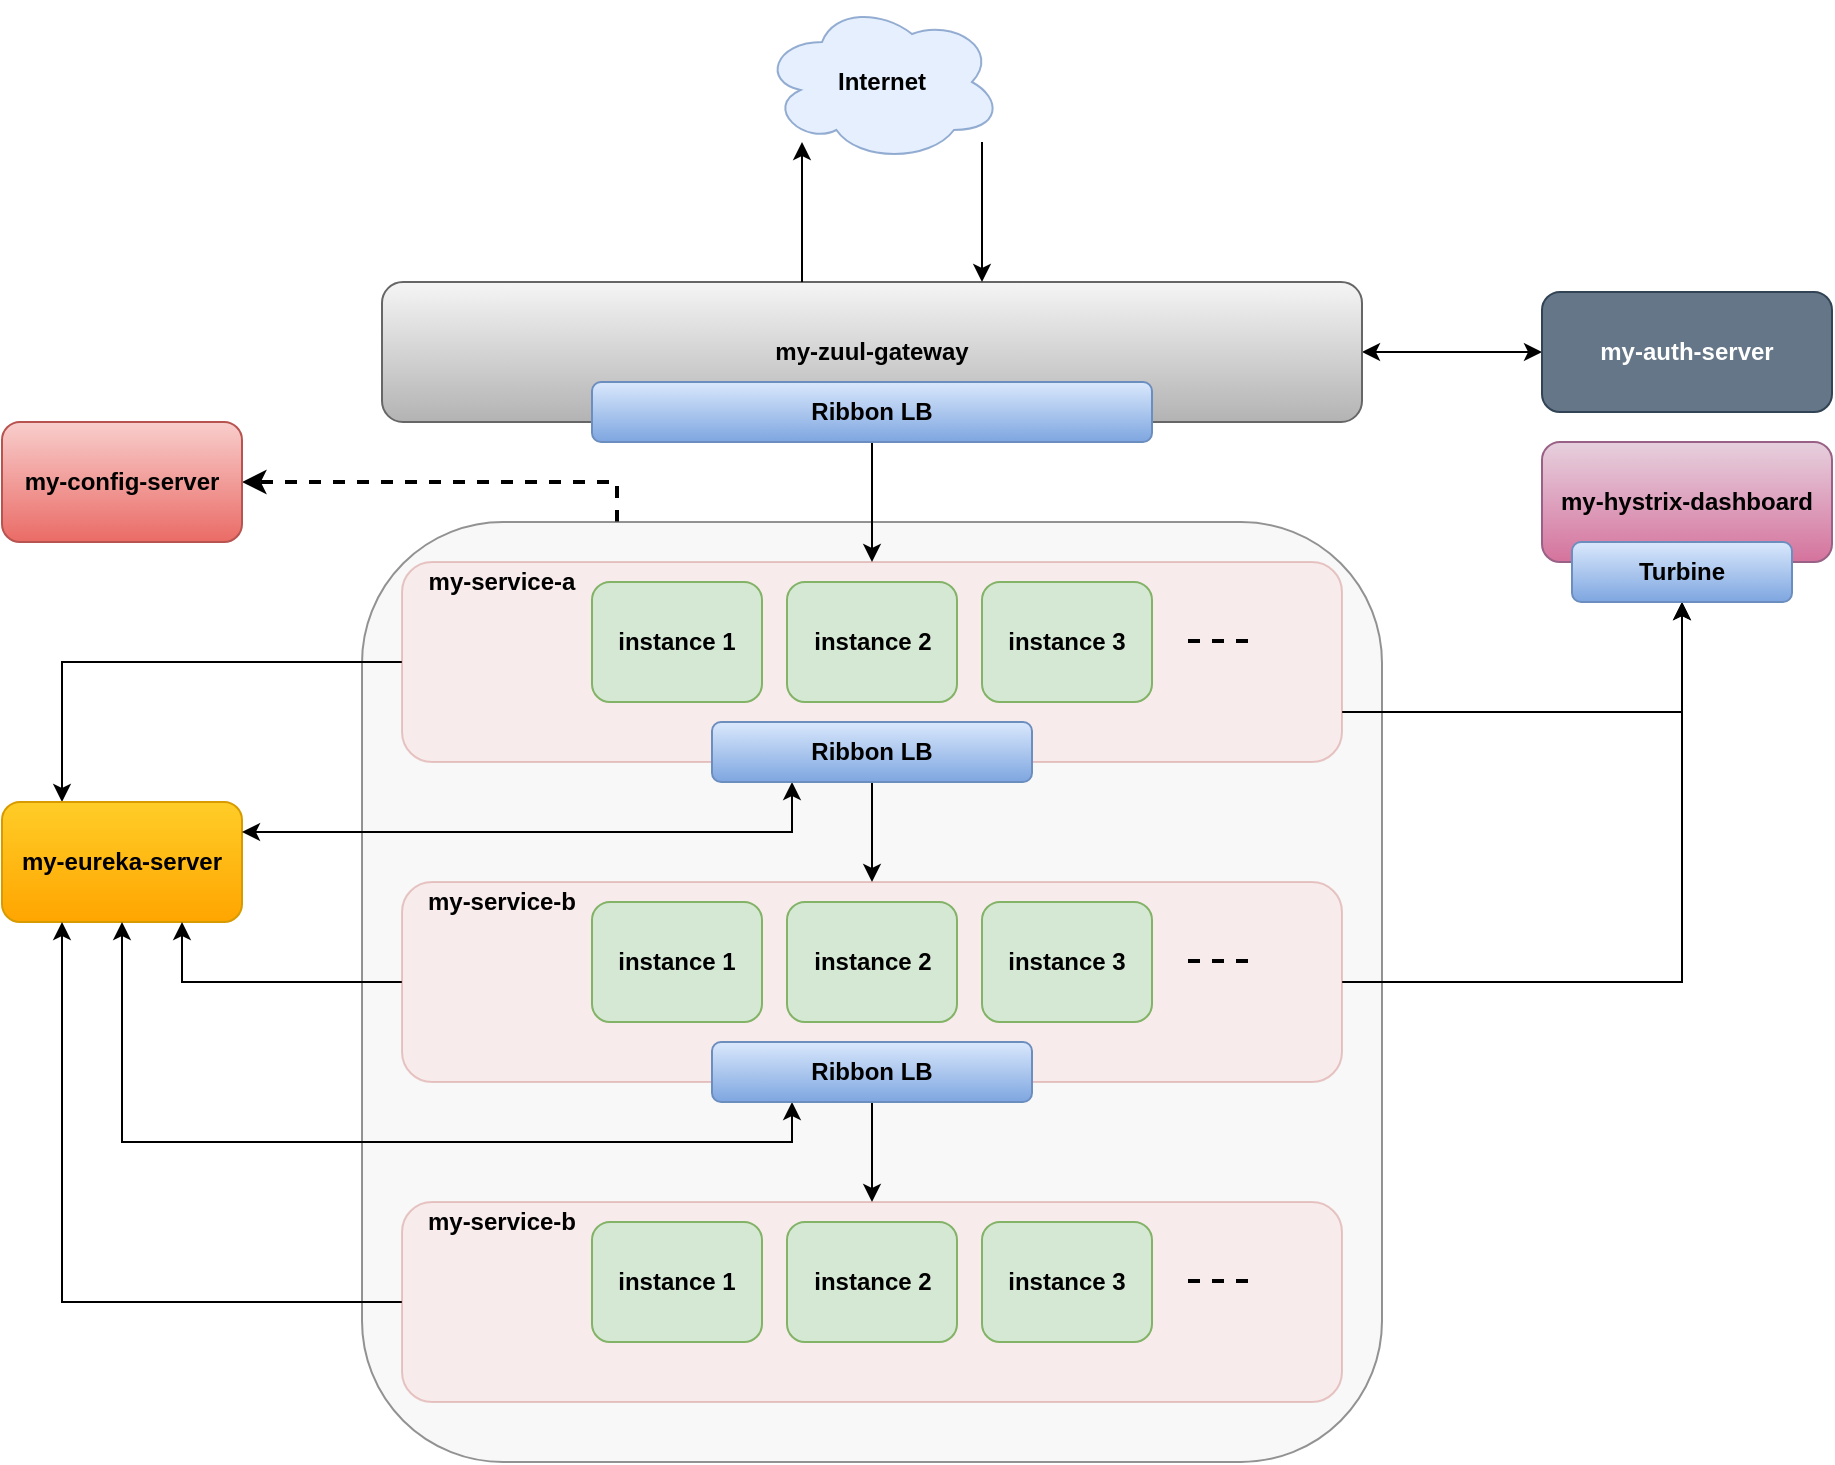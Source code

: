 <mxfile version="12.9.10" type="device"><diagram id="jiUoE6Pok_7MWSL2y1qS" name="Page-1"><mxGraphModel dx="2008" dy="1714" grid="1" gridSize="10" guides="1" tooltips="1" connect="1" arrows="1" fold="1" page="1" pageScale="1" pageWidth="850" pageHeight="1100" math="0" shadow="0"><root><mxCell id="0"/><mxCell id="1" parent="0"/><mxCell id="c0MYV6FMSxUbABqKzz5--106" style="edgeStyle=orthogonalEdgeStyle;rounded=0;orthogonalLoop=1;jettySize=auto;html=1;exitX=0.25;exitY=0;exitDx=0;exitDy=0;entryX=1;entryY=0.5;entryDx=0;entryDy=0;dashed=1;startArrow=none;startFill=0;strokeWidth=2;" parent="1" source="c0MYV6FMSxUbABqKzz5--103" target="c0MYV6FMSxUbABqKzz5--94" edge="1"><mxGeometry relative="1" as="geometry"/></mxCell><mxCell id="c0MYV6FMSxUbABqKzz5--103" value="" style="rounded=1;whiteSpace=wrap;html=1;opacity=70;fillColor=#f5f5f5;strokeColor=#666666;fontColor=#333333;" parent="1" vertex="1"><mxGeometry x="140" y="170" width="510" height="470" as="geometry"/></mxCell><mxCell id="c0MYV6FMSxUbABqKzz5--96" style="edgeStyle=orthogonalEdgeStyle;rounded=0;orthogonalLoop=1;jettySize=auto;html=1;exitX=0;exitY=0.5;exitDx=0;exitDy=0;entryX=0.25;entryY=0;entryDx=0;entryDy=0;strokeWidth=1;" parent="1" source="c0MYV6FMSxUbABqKzz5--56" target="c0MYV6FMSxUbABqKzz5--14" edge="1"><mxGeometry relative="1" as="geometry"/></mxCell><mxCell id="c0MYV6FMSxUbABqKzz5--121" style="edgeStyle=orthogonalEdgeStyle;rounded=0;orthogonalLoop=1;jettySize=auto;html=1;exitX=1;exitY=0.75;exitDx=0;exitDy=0;entryX=0.5;entryY=1;entryDx=0;entryDy=0;startArrow=none;startFill=0;strokeWidth=1;" parent="1" source="c0MYV6FMSxUbABqKzz5--56" target="c0MYV6FMSxUbABqKzz5--118" edge="1"><mxGeometry relative="1" as="geometry"/></mxCell><mxCell id="c0MYV6FMSxUbABqKzz5--56" value="" style="rounded=1;whiteSpace=wrap;html=1;fillColor=#f8cecc;strokeColor=#b85450;opacity=30;" parent="1" vertex="1"><mxGeometry x="160" y="190" width="470" height="100" as="geometry"/></mxCell><mxCell id="c0MYV6FMSxUbABqKzz5--1" value="&lt;b&gt;instance 1&lt;/b&gt;" style="rounded=1;whiteSpace=wrap;html=1;fillColor=#d5e8d4;strokeColor=#82b366;" parent="1" vertex="1"><mxGeometry x="255" y="200" width="85" height="60" as="geometry"/></mxCell><mxCell id="c0MYV6FMSxUbABqKzz5--14" value="&lt;b&gt;my-eureka-server&lt;/b&gt;" style="rounded=1;whiteSpace=wrap;html=1;fillColor=#ffcd28;strokeColor=#d79b00;gradientColor=#ffa500;" parent="1" vertex="1"><mxGeometry x="-40" y="310" width="120" height="60" as="geometry"/></mxCell><mxCell id="oGijZF1hmBULtkBr9Mz8-7" style="edgeStyle=orthogonalEdgeStyle;rounded=0;orthogonalLoop=1;jettySize=auto;html=1;exitX=1;exitY=0.5;exitDx=0;exitDy=0;entryX=0;entryY=0.5;entryDx=0;entryDy=0;startArrow=classic;startFill=1;" edge="1" parent="1" source="c0MYV6FMSxUbABqKzz5--22" target="oGijZF1hmBULtkBr9Mz8-1"><mxGeometry relative="1" as="geometry"/></mxCell><mxCell id="c0MYV6FMSxUbABqKzz5--22" value="&lt;b&gt;my-zuul-gateway&lt;/b&gt;" style="rounded=1;whiteSpace=wrap;html=1;fillColor=#f5f5f5;strokeColor=#666666;gradientColor=#b3b3b3;" parent="1" vertex="1"><mxGeometry x="150" y="50" width="490" height="70" as="geometry"/></mxCell><mxCell id="c0MYV6FMSxUbABqKzz5--62" style="edgeStyle=orthogonalEdgeStyle;rounded=0;orthogonalLoop=1;jettySize=auto;html=1;exitX=0.5;exitY=1;exitDx=0;exitDy=0;entryX=0.5;entryY=0;entryDx=0;entryDy=0;strokeWidth=1;" parent="1" source="c0MYV6FMSxUbABqKzz5--24" target="c0MYV6FMSxUbABqKzz5--56" edge="1"><mxGeometry relative="1" as="geometry"/></mxCell><mxCell id="c0MYV6FMSxUbABqKzz5--24" value="&lt;b&gt;Ribbon LB&lt;/b&gt;" style="rounded=1;whiteSpace=wrap;html=1;fillColor=#dae8fc;strokeColor=#6c8ebf;gradientColor=#7ea6e0;" parent="1" vertex="1"><mxGeometry x="255" y="100" width="280" height="30" as="geometry"/></mxCell><mxCell id="c0MYV6FMSxUbABqKzz5--34" value="&lt;b&gt;instance 3&lt;/b&gt;" style="rounded=1;whiteSpace=wrap;html=1;fillColor=#d5e8d4;strokeColor=#82b366;" parent="1" vertex="1"><mxGeometry x="450" y="200" width="85" height="60" as="geometry"/></mxCell><mxCell id="c0MYV6FMSxUbABqKzz5--36" value="&lt;b&gt;my-hystrix-dashboard&lt;/b&gt;" style="rounded=1;whiteSpace=wrap;html=1;fillColor=#e6d0de;strokeColor=#996185;gradientColor=#d5739d;rotation=0;" parent="1" vertex="1"><mxGeometry x="730" y="130" width="145" height="60" as="geometry"/></mxCell><mxCell id="c0MYV6FMSxUbABqKzz5--60" value="&lt;b&gt;my-service-a&lt;/b&gt;" style="text;html=1;strokeColor=none;fillColor=none;align=center;verticalAlign=middle;whiteSpace=wrap;rounded=0;opacity=30;" parent="1" vertex="1"><mxGeometry x="170" y="190" width="80" height="20" as="geometry"/></mxCell><mxCell id="c0MYV6FMSxUbABqKzz5--63" value="&lt;b&gt;instance 2&lt;/b&gt;" style="rounded=1;whiteSpace=wrap;html=1;fillColor=#d5e8d4;strokeColor=#82b366;" parent="1" vertex="1"><mxGeometry x="352.5" y="200" width="85" height="60" as="geometry"/></mxCell><mxCell id="c0MYV6FMSxUbABqKzz5--85" style="edgeStyle=orthogonalEdgeStyle;rounded=0;orthogonalLoop=1;jettySize=auto;html=1;exitX=0.5;exitY=1;exitDx=0;exitDy=0;entryX=0.5;entryY=0;entryDx=0;entryDy=0;strokeWidth=1;" parent="1" source="c0MYV6FMSxUbABqKzz5--75" target="c0MYV6FMSxUbABqKzz5--78" edge="1"><mxGeometry relative="1" as="geometry"/></mxCell><mxCell id="c0MYV6FMSxUbABqKzz5--97" style="edgeStyle=orthogonalEdgeStyle;rounded=0;orthogonalLoop=1;jettySize=auto;html=1;exitX=0.25;exitY=1;exitDx=0;exitDy=0;entryX=1;entryY=0.25;entryDx=0;entryDy=0;strokeWidth=1;startArrow=classic;startFill=1;" parent="1" source="c0MYV6FMSxUbABqKzz5--75" target="c0MYV6FMSxUbABqKzz5--14" edge="1"><mxGeometry relative="1" as="geometry"/></mxCell><mxCell id="c0MYV6FMSxUbABqKzz5--75" value="&lt;b&gt;Ribbon LB&lt;/b&gt;" style="rounded=1;whiteSpace=wrap;html=1;fillColor=#dae8fc;strokeColor=#6c8ebf;gradientColor=#7ea6e0;" parent="1" vertex="1"><mxGeometry x="315" y="270" width="160" height="30" as="geometry"/></mxCell><mxCell id="c0MYV6FMSxUbABqKzz5--77" value="" style="endArrow=none;dashed=1;html=1;strokeWidth=2;" parent="1" edge="1"><mxGeometry width="50" height="50" relative="1" as="geometry"><mxPoint x="553" y="229.5" as="sourcePoint"/><mxPoint x="588" y="229.5" as="targetPoint"/></mxGeometry></mxCell><mxCell id="c0MYV6FMSxUbABqKzz5--98" style="edgeStyle=orthogonalEdgeStyle;rounded=0;orthogonalLoop=1;jettySize=auto;html=1;exitX=0;exitY=0.5;exitDx=0;exitDy=0;entryX=0.75;entryY=1;entryDx=0;entryDy=0;startArrow=none;startFill=0;strokeWidth=1;" parent="1" source="c0MYV6FMSxUbABqKzz5--78" target="c0MYV6FMSxUbABqKzz5--14" edge="1"><mxGeometry relative="1" as="geometry"/></mxCell><mxCell id="oGijZF1hmBULtkBr9Mz8-3" style="edgeStyle=orthogonalEdgeStyle;rounded=0;orthogonalLoop=1;jettySize=auto;html=1;exitX=1;exitY=0.5;exitDx=0;exitDy=0;entryX=0.5;entryY=1;entryDx=0;entryDy=0;" edge="1" parent="1" source="c0MYV6FMSxUbABqKzz5--78" target="c0MYV6FMSxUbABqKzz5--118"><mxGeometry relative="1" as="geometry"/></mxCell><mxCell id="c0MYV6FMSxUbABqKzz5--78" value="" style="rounded=1;whiteSpace=wrap;html=1;fillColor=#f8cecc;strokeColor=#b85450;opacity=30;" parent="1" vertex="1"><mxGeometry x="160" y="350" width="470" height="100" as="geometry"/></mxCell><mxCell id="c0MYV6FMSxUbABqKzz5--79" value="&lt;b&gt;instance 1&lt;/b&gt;" style="rounded=1;whiteSpace=wrap;html=1;fillColor=#d5e8d4;strokeColor=#82b366;" parent="1" vertex="1"><mxGeometry x="255" y="360" width="85" height="60" as="geometry"/></mxCell><mxCell id="c0MYV6FMSxUbABqKzz5--80" value="&lt;b&gt;instance 3&lt;/b&gt;" style="rounded=1;whiteSpace=wrap;html=1;fillColor=#d5e8d4;strokeColor=#82b366;" parent="1" vertex="1"><mxGeometry x="450" y="360" width="85" height="60" as="geometry"/></mxCell><mxCell id="c0MYV6FMSxUbABqKzz5--81" value="&lt;b&gt;my-service-b&lt;/b&gt;" style="text;html=1;strokeColor=none;fillColor=none;align=center;verticalAlign=middle;whiteSpace=wrap;rounded=0;opacity=30;" parent="1" vertex="1"><mxGeometry x="170" y="350" width="80" height="20" as="geometry"/></mxCell><mxCell id="c0MYV6FMSxUbABqKzz5--82" value="&lt;b&gt;instance 2&lt;/b&gt;" style="rounded=1;whiteSpace=wrap;html=1;fillColor=#d5e8d4;strokeColor=#82b366;" parent="1" vertex="1"><mxGeometry x="352.5" y="360" width="85" height="60" as="geometry"/></mxCell><mxCell id="c0MYV6FMSxUbABqKzz5--93" style="edgeStyle=orthogonalEdgeStyle;rounded=0;orthogonalLoop=1;jettySize=auto;html=1;exitX=0.5;exitY=1;exitDx=0;exitDy=0;entryX=0.5;entryY=0;entryDx=0;entryDy=0;strokeWidth=1;" parent="1" source="c0MYV6FMSxUbABqKzz5--83" target="c0MYV6FMSxUbABqKzz5--86" edge="1"><mxGeometry relative="1" as="geometry"/></mxCell><mxCell id="c0MYV6FMSxUbABqKzz5--99" style="edgeStyle=orthogonalEdgeStyle;rounded=0;orthogonalLoop=1;jettySize=auto;html=1;exitX=0.25;exitY=1;exitDx=0;exitDy=0;entryX=0.5;entryY=1;entryDx=0;entryDy=0;startArrow=classic;startFill=1;strokeWidth=1;" parent="1" source="c0MYV6FMSxUbABqKzz5--83" target="c0MYV6FMSxUbABqKzz5--14" edge="1"><mxGeometry relative="1" as="geometry"/></mxCell><mxCell id="c0MYV6FMSxUbABqKzz5--83" value="&lt;b&gt;Ribbon LB&lt;/b&gt;" style="rounded=1;whiteSpace=wrap;html=1;fillColor=#dae8fc;strokeColor=#6c8ebf;gradientColor=#7ea6e0;" parent="1" vertex="1"><mxGeometry x="315" y="430" width="160" height="30" as="geometry"/></mxCell><mxCell id="c0MYV6FMSxUbABqKzz5--84" value="" style="endArrow=none;dashed=1;html=1;strokeWidth=2;" parent="1" edge="1"><mxGeometry width="50" height="50" relative="1" as="geometry"><mxPoint x="553" y="389.5" as="sourcePoint"/><mxPoint x="588" y="389.5" as="targetPoint"/></mxGeometry></mxCell><mxCell id="c0MYV6FMSxUbABqKzz5--100" style="edgeStyle=orthogonalEdgeStyle;rounded=0;orthogonalLoop=1;jettySize=auto;html=1;exitX=0;exitY=0.5;exitDx=0;exitDy=0;entryX=0.25;entryY=1;entryDx=0;entryDy=0;startArrow=none;startFill=0;strokeWidth=1;" parent="1" source="c0MYV6FMSxUbABqKzz5--86" target="c0MYV6FMSxUbABqKzz5--14" edge="1"><mxGeometry relative="1" as="geometry"/></mxCell><mxCell id="c0MYV6FMSxUbABqKzz5--86" value="" style="rounded=1;whiteSpace=wrap;html=1;fillColor=#f8cecc;strokeColor=#b85450;opacity=30;" parent="1" vertex="1"><mxGeometry x="160" y="510" width="470" height="100" as="geometry"/></mxCell><mxCell id="c0MYV6FMSxUbABqKzz5--87" value="&lt;b&gt;instance 1&lt;/b&gt;" style="rounded=1;whiteSpace=wrap;html=1;fillColor=#d5e8d4;strokeColor=#82b366;" parent="1" vertex="1"><mxGeometry x="255" y="520" width="85" height="60" as="geometry"/></mxCell><mxCell id="c0MYV6FMSxUbABqKzz5--88" value="&lt;b&gt;instance 3&lt;/b&gt;" style="rounded=1;whiteSpace=wrap;html=1;fillColor=#d5e8d4;strokeColor=#82b366;" parent="1" vertex="1"><mxGeometry x="450" y="520" width="85" height="60" as="geometry"/></mxCell><mxCell id="c0MYV6FMSxUbABqKzz5--89" value="&lt;b&gt;my-service-b&lt;/b&gt;" style="text;html=1;strokeColor=none;fillColor=none;align=center;verticalAlign=middle;whiteSpace=wrap;rounded=0;opacity=30;" parent="1" vertex="1"><mxGeometry x="170" y="510" width="80" height="20" as="geometry"/></mxCell><mxCell id="c0MYV6FMSxUbABqKzz5--90" value="&lt;b&gt;instance 2&lt;/b&gt;" style="rounded=1;whiteSpace=wrap;html=1;fillColor=#d5e8d4;strokeColor=#82b366;" parent="1" vertex="1"><mxGeometry x="352.5" y="520" width="85" height="60" as="geometry"/></mxCell><mxCell id="c0MYV6FMSxUbABqKzz5--92" value="" style="endArrow=none;dashed=1;html=1;strokeWidth=2;" parent="1" edge="1"><mxGeometry width="50" height="50" relative="1" as="geometry"><mxPoint x="553" y="549.5" as="sourcePoint"/><mxPoint x="588" y="549.5" as="targetPoint"/></mxGeometry></mxCell><mxCell id="c0MYV6FMSxUbABqKzz5--94" value="&lt;b&gt;my-config-server&lt;/b&gt;" style="rounded=1;whiteSpace=wrap;html=1;fillColor=#f8cecc;strokeColor=#b85450;gradientColor=#ea6b66;" parent="1" vertex="1"><mxGeometry x="-40" y="120" width="120" height="60" as="geometry"/></mxCell><mxCell id="c0MYV6FMSxUbABqKzz5--111" value="" style="endArrow=classic;html=1;strokeWidth=1;" parent="1" edge="1"><mxGeometry width="50" height="50" relative="1" as="geometry"><mxPoint x="360" y="50" as="sourcePoint"/><mxPoint x="360" y="-20" as="targetPoint"/></mxGeometry></mxCell><mxCell id="c0MYV6FMSxUbABqKzz5--112" value="" style="endArrow=classic;html=1;strokeWidth=1;" parent="1" edge="1"><mxGeometry width="50" height="50" relative="1" as="geometry"><mxPoint x="450" y="-20" as="sourcePoint"/><mxPoint x="450" y="50" as="targetPoint"/></mxGeometry></mxCell><mxCell id="c0MYV6FMSxUbABqKzz5--114" value="&lt;b&gt;Internet&lt;/b&gt;" style="ellipse;shape=cloud;whiteSpace=wrap;html=1;opacity=70;fillColor=#dae8fc;strokeColor=#6c8ebf;" parent="1" vertex="1"><mxGeometry x="340" y="-90" width="120" height="80" as="geometry"/></mxCell><mxCell id="c0MYV6FMSxUbABqKzz5--118" value="&lt;b&gt;Turbine&lt;/b&gt;" style="rounded=1;whiteSpace=wrap;html=1;fillColor=#dae8fc;strokeColor=#6c8ebf;gradientColor=#7ea6e0;rotation=0;" parent="1" vertex="1"><mxGeometry x="745" y="180" width="110" height="30" as="geometry"/></mxCell><mxCell id="oGijZF1hmBULtkBr9Mz8-1" value="&lt;b&gt;my-auth-server&lt;/b&gt;" style="rounded=1;whiteSpace=wrap;html=1;fillColor=#647687;strokeColor=#314354;rotation=0;fontColor=#ffffff;" vertex="1" parent="1"><mxGeometry x="730" y="55" width="145" height="60" as="geometry"/></mxCell></root></mxGraphModel></diagram></mxfile>